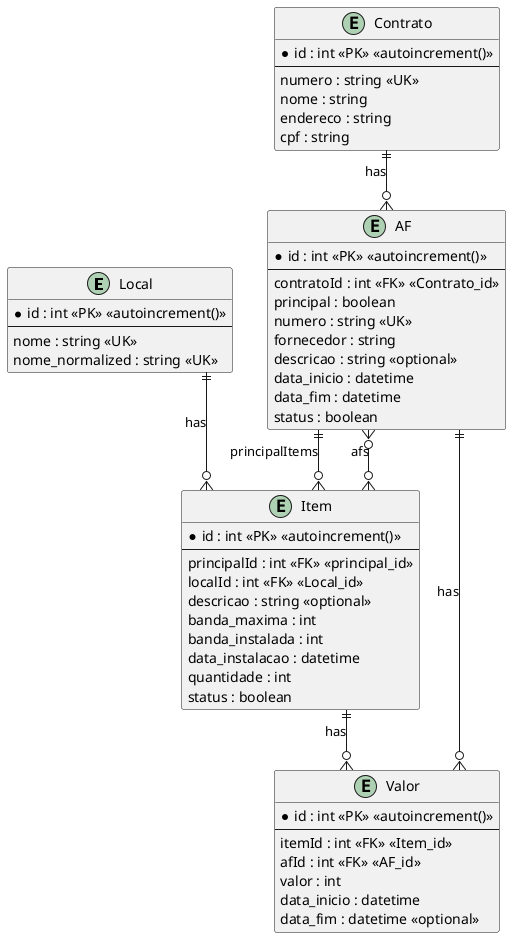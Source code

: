 @startuml
skinparam linetype ortho

entity "Local" {
  * id : int <<PK>> <<autoincrement()>>
  --
  nome : string <<UK>>
  nome_normalized : string <<UK>>
}

entity "Contrato" {
  * id : int <<PK>> <<autoincrement()>>
  --
  numero : string <<UK>>
  nome : string
  endereco : string
  cpf : string
}

entity "AF" {
  * id : int <<PK>> <<autoincrement()>>
  --
  contratoId : int <<FK>> <<Contrato_id>>
  principal : boolean
  numero : string <<UK>>
  fornecedor : string
  descricao : string <<optional>>
  data_inicio : datetime
  data_fim : datetime
  status : boolean
}

entity "Item" {
  * id : int <<PK>> <<autoincrement()>>
  --
  principalId : int <<FK>> <<principal_id>>
  localId : int <<FK>> <<Local_id>>
  descricao : string <<optional>>
  banda_maxima : int
  banda_instalada : int
  data_instalacao : datetime
  quantidade : int
  status : boolean
}

entity "Valor" {
  * id : int <<PK>> <<autoincrement()>>
  --
  itemId : int <<FK>> <<Item_id>>
  afId : int <<FK>> <<AF_id>>
  valor : int
  data_inicio : datetime
  data_fim : datetime <<optional>>
}

Local ||--o{ Item : has
Contrato ||--o{ AF : has
AF ||--o{ Item : principalItems
AF }o--o{ Item : afs
AF ||--o{ Valor : has
Item ||--o{ Valor : has

@enduml
